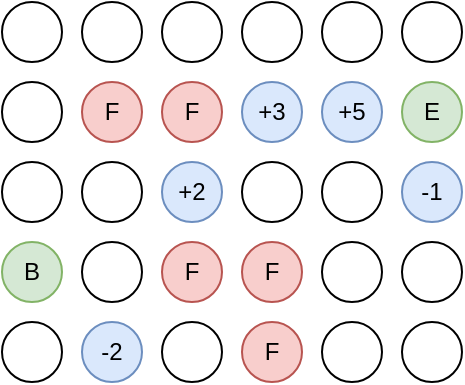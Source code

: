 <mxfile version="24.9.1">
  <diagram name="Page-1" id="T8_Pfgg00Lvm1iwahL-D">
    <mxGraphModel dx="1434" dy="761" grid="1" gridSize="10" guides="1" tooltips="1" connect="1" arrows="1" fold="1" page="1" pageScale="1" pageWidth="850" pageHeight="1100" background="none" math="0" shadow="0">
      <root>
        <mxCell id="0" />
        <mxCell id="1" parent="0" />
        <mxCell id="qssM28EAout3t3XQj-o4-5" value="" style="ellipse;whiteSpace=wrap;html=1;aspect=fixed;labelBackgroundColor=none;rounded=0;" parent="1" vertex="1">
          <mxGeometry x="130" y="240" width="30" height="30" as="geometry" />
        </mxCell>
        <mxCell id="qssM28EAout3t3XQj-o4-8" value="" style="ellipse;whiteSpace=wrap;html=1;aspect=fixed;labelBackgroundColor=none;rounded=0;" parent="1" vertex="1">
          <mxGeometry x="170" y="240" width="30" height="30" as="geometry" />
        </mxCell>
        <mxCell id="qssM28EAout3t3XQj-o4-9" value="" style="ellipse;whiteSpace=wrap;html=1;aspect=fixed;labelBackgroundColor=none;rounded=0;" parent="1" vertex="1">
          <mxGeometry x="210" y="240" width="30" height="30" as="geometry" />
        </mxCell>
        <mxCell id="qssM28EAout3t3XQj-o4-15" value="" style="ellipse;whiteSpace=wrap;html=1;aspect=fixed;labelBackgroundColor=none;rounded=0;" parent="1" vertex="1">
          <mxGeometry x="130" y="280" width="30" height="30" as="geometry" />
        </mxCell>
        <mxCell id="qssM28EAout3t3XQj-o4-17" value="" style="ellipse;whiteSpace=wrap;html=1;aspect=fixed;labelBackgroundColor=none;rounded=0;" parent="1" vertex="1">
          <mxGeometry x="130" y="320" width="30" height="30" as="geometry" />
        </mxCell>
        <mxCell id="qssM28EAout3t3XQj-o4-18" value="F" style="ellipse;whiteSpace=wrap;html=1;aspect=fixed;labelBackgroundColor=none;rounded=0;fillColor=#f8cecc;strokeColor=#b85450;" parent="1" vertex="1">
          <mxGeometry x="170" y="280" width="30" height="30" as="geometry" />
        </mxCell>
        <mxCell id="qssM28EAout3t3XQj-o4-19" value="F" style="ellipse;whiteSpace=wrap;html=1;aspect=fixed;labelBackgroundColor=none;rounded=0;fillColor=#f8cecc;strokeColor=#b85450;" parent="1" vertex="1">
          <mxGeometry x="210" y="280" width="30" height="30" as="geometry" />
        </mxCell>
        <mxCell id="qssM28EAout3t3XQj-o4-20" value="" style="ellipse;whiteSpace=wrap;html=1;aspect=fixed;labelBackgroundColor=none;rounded=0;" parent="1" vertex="1">
          <mxGeometry x="170" y="320" width="30" height="30" as="geometry" />
        </mxCell>
        <mxCell id="qssM28EAout3t3XQj-o4-21" value="+2" style="ellipse;whiteSpace=wrap;html=1;aspect=fixed;labelBackgroundColor=none;rounded=0;fillColor=#dae8fc;strokeColor=#6c8ebf;" parent="1" vertex="1">
          <mxGeometry x="210" y="320" width="30" height="30" as="geometry" />
        </mxCell>
        <mxCell id="qssM28EAout3t3XQj-o4-24" value="" style="ellipse;whiteSpace=wrap;html=1;aspect=fixed;labelBackgroundColor=none;rounded=0;" parent="1" vertex="1">
          <mxGeometry x="250" y="240" width="30" height="30" as="geometry" />
        </mxCell>
        <mxCell id="qssM28EAout3t3XQj-o4-25" value="" style="ellipse;whiteSpace=wrap;html=1;aspect=fixed;labelBackgroundColor=none;rounded=0;" parent="1" vertex="1">
          <mxGeometry x="290" y="240" width="30" height="30" as="geometry" />
        </mxCell>
        <mxCell id="qssM28EAout3t3XQj-o4-28" value="" style="ellipse;whiteSpace=wrap;html=1;aspect=fixed;labelBackgroundColor=none;rounded=0;" parent="1" vertex="1">
          <mxGeometry x="330" y="240" width="30" height="30" as="geometry" />
        </mxCell>
        <mxCell id="qssM28EAout3t3XQj-o4-30" value="+3" style="ellipse;whiteSpace=wrap;html=1;aspect=fixed;labelBackgroundColor=none;rounded=0;fillColor=#dae8fc;strokeColor=#6c8ebf;" parent="1" vertex="1">
          <mxGeometry x="250" y="280" width="30" height="30" as="geometry" />
        </mxCell>
        <mxCell id="qssM28EAout3t3XQj-o4-31" value="+5" style="ellipse;whiteSpace=wrap;html=1;aspect=fixed;labelBackgroundColor=none;rounded=0;fillColor=#dae8fc;strokeColor=#6c8ebf;" parent="1" vertex="1">
          <mxGeometry x="290" y="280" width="30" height="30" as="geometry" />
        </mxCell>
        <mxCell id="qssM28EAout3t3XQj-o4-32" value="" style="ellipse;whiteSpace=wrap;html=1;aspect=fixed;labelBackgroundColor=none;rounded=0;" parent="1" vertex="1">
          <mxGeometry x="250" y="320" width="30" height="30" as="geometry" />
        </mxCell>
        <mxCell id="qssM28EAout3t3XQj-o4-33" value="" style="ellipse;whiteSpace=wrap;html=1;aspect=fixed;labelBackgroundColor=none;rounded=0;" parent="1" vertex="1">
          <mxGeometry x="290" y="320" width="30" height="30" as="geometry" />
        </mxCell>
        <mxCell id="qssM28EAout3t3XQj-o4-34" value="E" style="ellipse;whiteSpace=wrap;html=1;aspect=fixed;labelBackgroundColor=none;rounded=0;fillColor=#d5e8d4;strokeColor=#82b366;" parent="1" vertex="1">
          <mxGeometry x="330" y="280" width="30" height="30" as="geometry" />
        </mxCell>
        <mxCell id="qssM28EAout3t3XQj-o4-36" value="-1" style="ellipse;whiteSpace=wrap;html=1;aspect=fixed;labelBackgroundColor=none;rounded=0;fillColor=#dae8fc;strokeColor=#6c8ebf;" parent="1" vertex="1">
          <mxGeometry x="330" y="320" width="30" height="30" as="geometry" />
        </mxCell>
        <mxCell id="qssM28EAout3t3XQj-o4-47" value="B" style="ellipse;whiteSpace=wrap;html=1;aspect=fixed;labelBackgroundColor=none;rounded=0;fillColor=#d5e8d4;strokeColor=#82b366;" parent="1" vertex="1">
          <mxGeometry x="130" y="360" width="30" height="30" as="geometry" />
        </mxCell>
        <mxCell id="qssM28EAout3t3XQj-o4-49" value="" style="ellipse;whiteSpace=wrap;html=1;aspect=fixed;labelBackgroundColor=none;rounded=0;" parent="1" vertex="1">
          <mxGeometry x="130" y="400" width="30" height="30" as="geometry" />
        </mxCell>
        <mxCell id="qssM28EAout3t3XQj-o4-50" value="" style="ellipse;whiteSpace=wrap;html=1;aspect=fixed;labelBackgroundColor=none;rounded=0;" parent="1" vertex="1">
          <mxGeometry x="170" y="360" width="30" height="30" as="geometry" />
        </mxCell>
        <mxCell id="qssM28EAout3t3XQj-o4-52" value="-2" style="ellipse;whiteSpace=wrap;html=1;aspect=fixed;labelBackgroundColor=none;rounded=0;fillColor=#dae8fc;strokeColor=#6c8ebf;" parent="1" vertex="1">
          <mxGeometry x="170" y="400" width="30" height="30" as="geometry" />
        </mxCell>
        <mxCell id="qssM28EAout3t3XQj-o4-67" value="F" style="ellipse;whiteSpace=wrap;html=1;aspect=fixed;labelBackgroundColor=none;rounded=0;fillColor=#f8cecc;strokeColor=#b85450;" parent="1" vertex="1">
          <mxGeometry x="210" y="360" width="30" height="30" as="geometry" />
        </mxCell>
        <mxCell id="qssM28EAout3t3XQj-o4-69" value="" style="ellipse;whiteSpace=wrap;html=1;aspect=fixed;labelBackgroundColor=none;rounded=0;" parent="1" vertex="1">
          <mxGeometry x="210" y="400" width="30" height="30" as="geometry" />
        </mxCell>
        <mxCell id="qssM28EAout3t3XQj-o4-70" value="F" style="ellipse;whiteSpace=wrap;html=1;aspect=fixed;labelBackgroundColor=none;rounded=0;fillColor=#f8cecc;strokeColor=#b85450;" parent="1" vertex="1">
          <mxGeometry x="250" y="360" width="30" height="30" as="geometry" />
        </mxCell>
        <mxCell id="qssM28EAout3t3XQj-o4-71" value="" style="ellipse;whiteSpace=wrap;html=1;aspect=fixed;labelBackgroundColor=none;rounded=0;" parent="1" vertex="1">
          <mxGeometry x="290" y="360" width="30" height="30" as="geometry" />
        </mxCell>
        <mxCell id="qssM28EAout3t3XQj-o4-72" value="F" style="ellipse;whiteSpace=wrap;html=1;aspect=fixed;labelBackgroundColor=none;rounded=0;fillColor=#f8cecc;strokeColor=#b85450;" parent="1" vertex="1">
          <mxGeometry x="250" y="400" width="30" height="30" as="geometry" />
        </mxCell>
        <mxCell id="qssM28EAout3t3XQj-o4-73" value="" style="ellipse;whiteSpace=wrap;html=1;aspect=fixed;labelBackgroundColor=none;rounded=0;" parent="1" vertex="1">
          <mxGeometry x="290" y="400" width="30" height="30" as="geometry" />
        </mxCell>
        <mxCell id="qssM28EAout3t3XQj-o4-74" value="" style="ellipse;whiteSpace=wrap;html=1;aspect=fixed;labelBackgroundColor=none;rounded=0;" parent="1" vertex="1">
          <mxGeometry x="330" y="360" width="30" height="30" as="geometry" />
        </mxCell>
        <mxCell id="qssM28EAout3t3XQj-o4-76" value="" style="ellipse;whiteSpace=wrap;html=1;aspect=fixed;labelBackgroundColor=none;rounded=0;" parent="1" vertex="1">
          <mxGeometry x="330" y="400" width="30" height="30" as="geometry" />
        </mxCell>
      </root>
    </mxGraphModel>
  </diagram>
</mxfile>
